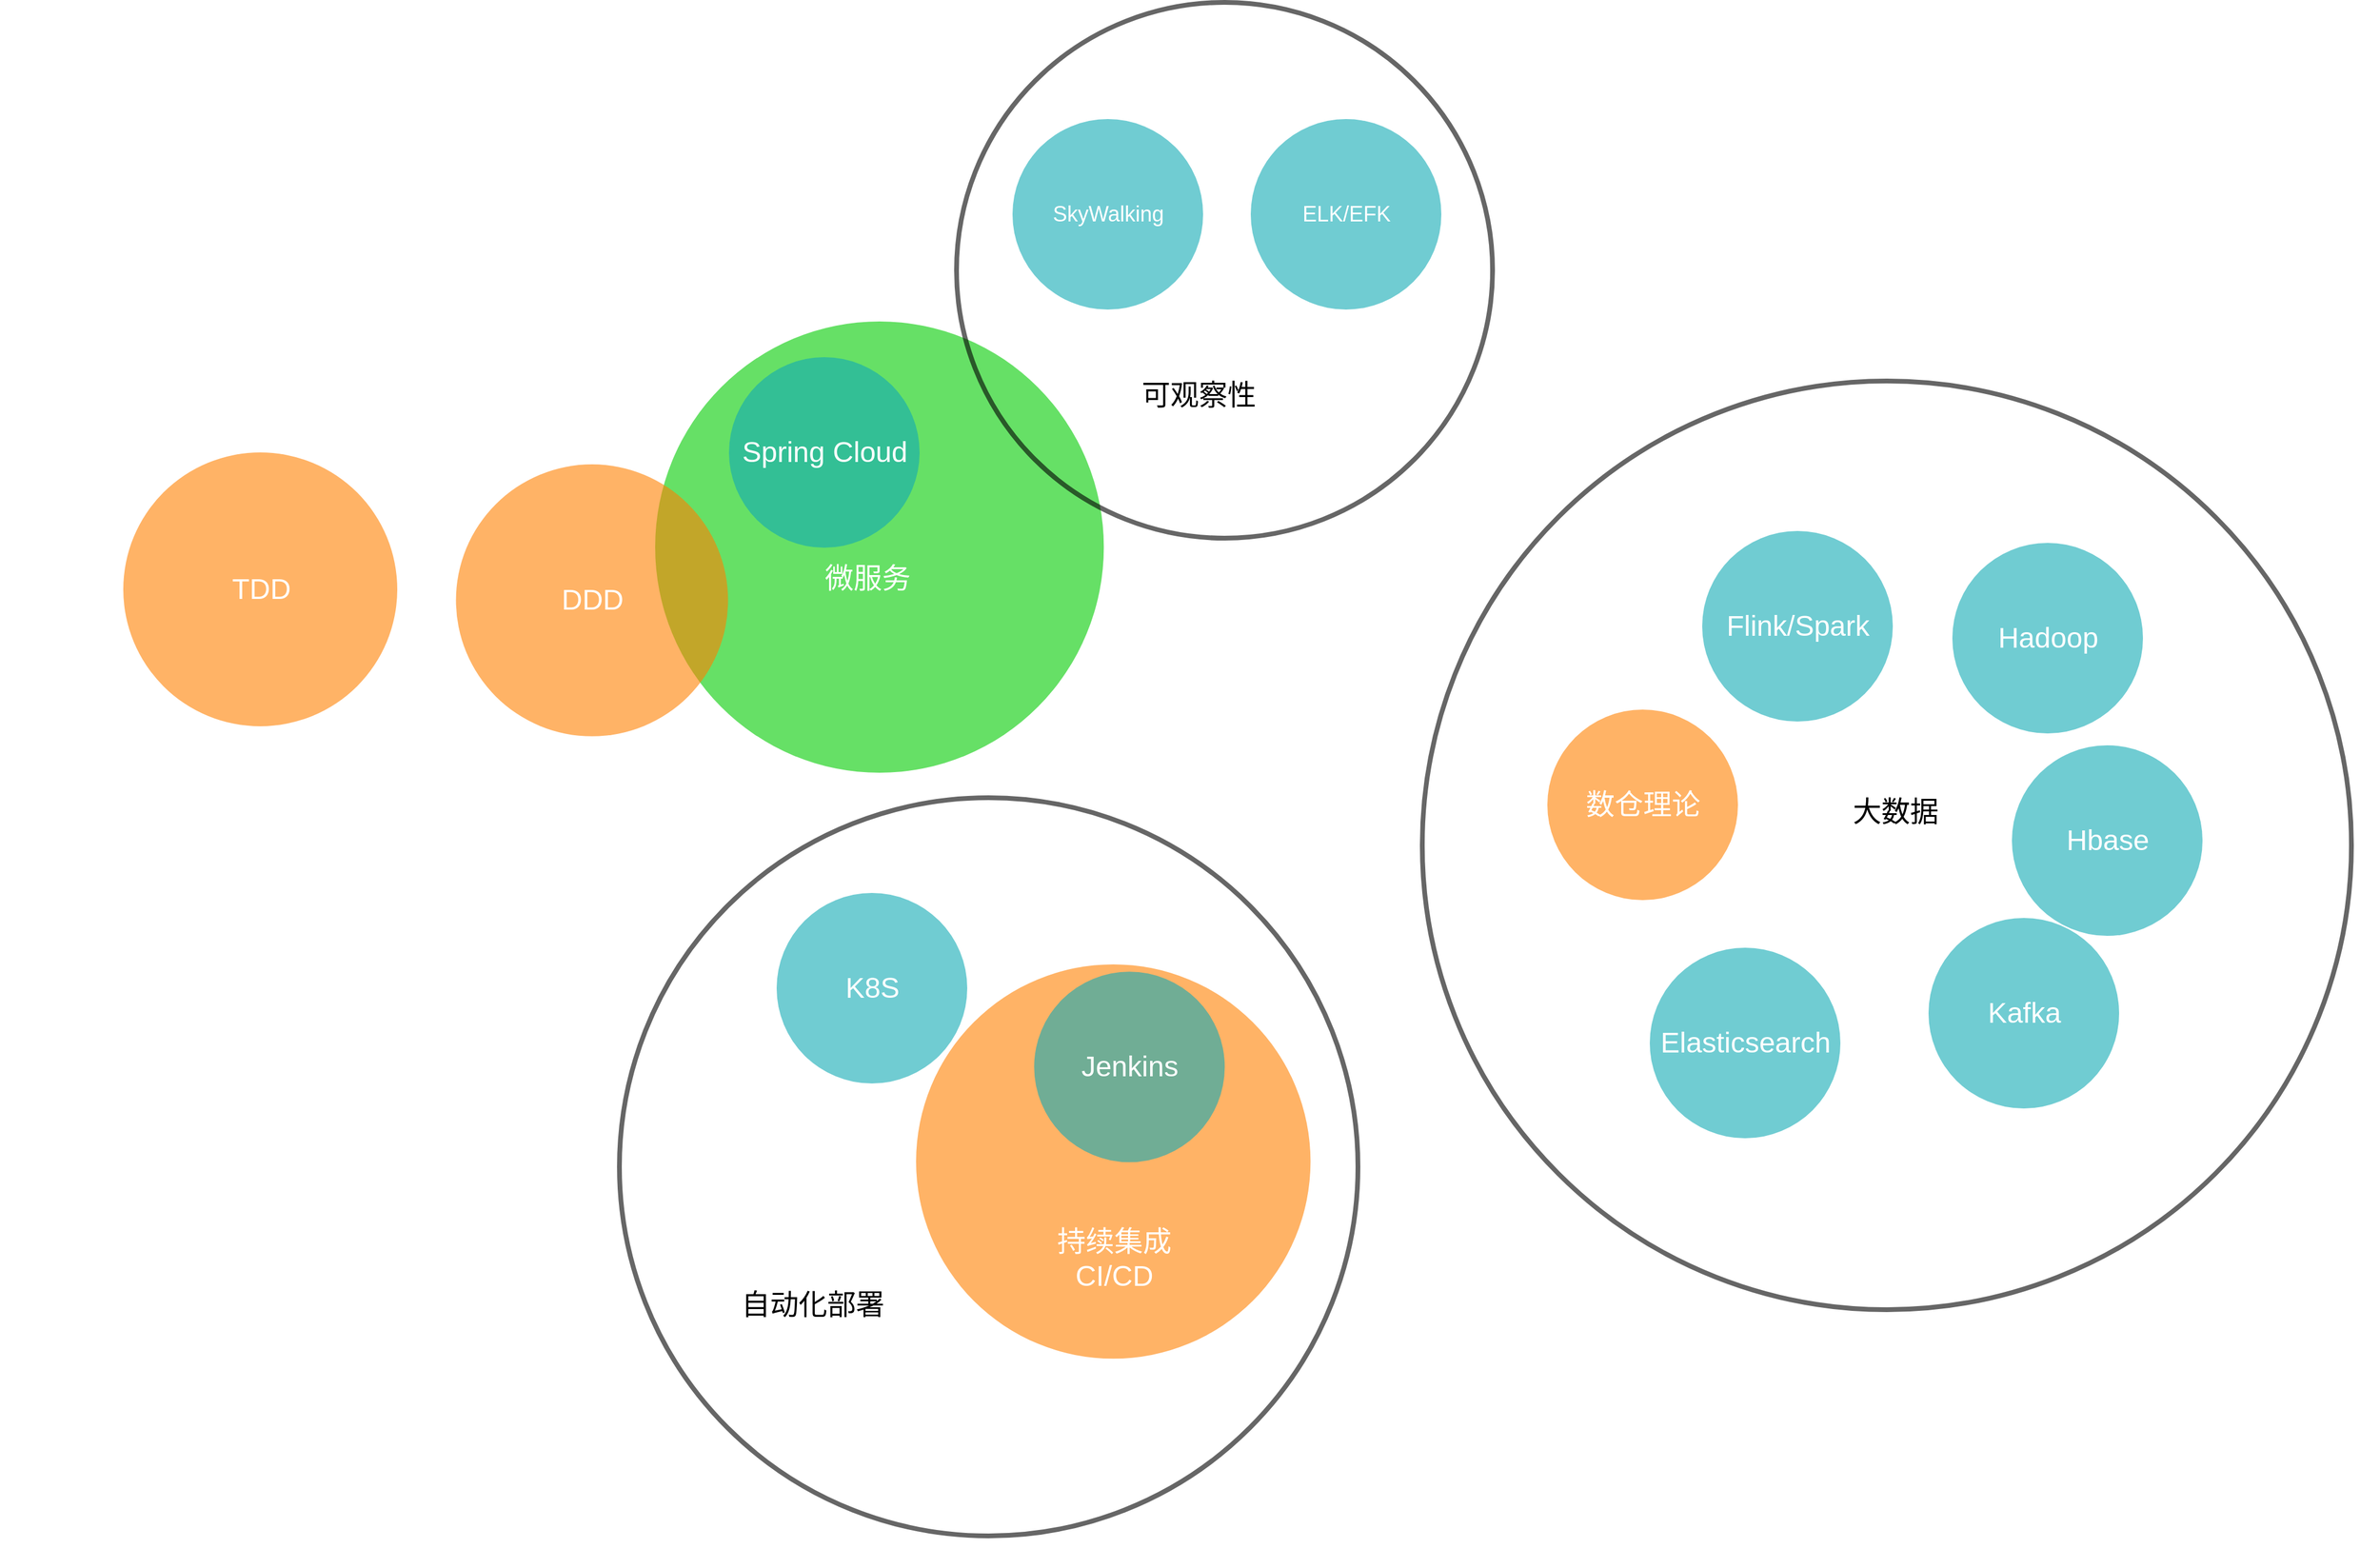 <mxfile version="12.8.8" type="github">
  <diagram id="YguLnfkQG6liReOPlqBq" name="第 1 页">
    <mxGraphModel dx="3226" dy="2095" grid="1" gridSize="10" guides="1" tooltips="1" connect="1" arrows="1" fold="1" page="1" pageScale="1" pageWidth="827" pageHeight="1169" math="0" shadow="0">
      <root>
        <mxCell id="zzVsezNJESSriw6hliC2-0" />
        <mxCell id="zzVsezNJESSriw6hliC2-1" parent="zzVsezNJESSriw6hliC2-0" />
        <mxCell id="iRJmdEVSlf2xV_HENHgT-5" value="" style="ellipse;fillColor=none;opacity=60;strokeColor=#000000;html=1;fontColor=#FFFFFF;aspect=fixed;strokeWidth=4;" parent="zzVsezNJESSriw6hliC2-1" vertex="1">
          <mxGeometry x="114" y="20" width="780" height="780" as="geometry" />
        </mxCell>
        <mxCell id="n1EONHTixltMgKwFgd6H-4" value="Revolution" style="text;fontSize=24;align=center;verticalAlign=middle;html=1;fontColor=#FFFFFF;" parent="zzVsezNJESSriw6hliC2-1" vertex="1">
          <mxGeometry x="540" y="320" width="190" height="70" as="geometry" />
        </mxCell>
        <mxCell id="n1EONHTixltMgKwFgd6H-6" value="Military" style="text;align=center;html=1;fontColor=#FFFFFF;fontSize=16;" parent="zzVsezNJESSriw6hliC2-1" vertex="1">
          <mxGeometry x="410" y="290" width="40" height="40" as="geometry" />
        </mxCell>
        <mxCell id="n1EONHTixltMgKwFgd6H-7" value="Conflict" style="text;align=center;html=1;fontColor=#FFFFFF;fontSize=16;" parent="zzVsezNJESSriw6hliC2-1" vertex="1">
          <mxGeometry x="290" y="510" width="40" height="40" as="geometry" />
        </mxCell>
        <mxCell id="n1EONHTixltMgKwFgd6H-8" value="Chaos" style="text;align=center;html=1;fontColor=#FFFFFF;fontSize=16;" parent="zzVsezNJESSriw6hliC2-1" vertex="1">
          <mxGeometry x="540" y="510" width="40" height="40" as="geometry" />
        </mxCell>
        <mxCell id="n1EONHTixltMgKwFgd6H-9" value="Balance" style="text;align=center;html=1;fontColor=#FFFFFF;fontSize=16;" parent="zzVsezNJESSriw6hliC2-1" vertex="1">
          <mxGeometry x="410" y="440" width="40" height="40" as="geometry" />
        </mxCell>
        <mxCell id="n1EONHTixltMgKwFgd6H-52" value="" style="group" parent="zzVsezNJESSriw6hliC2-1" vertex="1" connectable="0">
          <mxGeometry x="-530" y="400" width="746.36" height="600" as="geometry" />
        </mxCell>
        <mxCell id="n1EONHTixltMgKwFgd6H-40" value="" style="ellipse;fillColor=none;opacity=60;strokeColor=#000000;html=1;fontColor=#FFFFFF;aspect=fixed;strokeWidth=4;" parent="n1EONHTixltMgKwFgd6H-52" vertex="1">
          <mxGeometry x="-30" y="-30" width="620" height="620" as="geometry" />
        </mxCell>
        <mxCell id="n1EONHTixltMgKwFgd6H-49" value="" style="group" parent="n1EONHTixltMgKwFgd6H-52" vertex="1" connectable="0">
          <mxGeometry x="30" y="50" width="304" height="160" as="geometry" />
        </mxCell>
        <mxCell id="n1EONHTixltMgKwFgd6H-19" value="" style="ellipse;fillColor=#12AAB5;opacity=60;strokeColor=none;html=1;fontColor=#FFFFFF;aspect=fixed;" parent="n1EONHTixltMgKwFgd6H-49" vertex="1">
          <mxGeometry x="72" width="160" height="160" as="geometry" />
        </mxCell>
        <mxCell id="n1EONHTixltMgKwFgd6H-20" value="K8S" style="text;fontSize=24;align=center;verticalAlign=middle;html=1;fontColor=#FFFFFF;" parent="n1EONHTixltMgKwFgd6H-49" vertex="1">
          <mxGeometry y="24" width="304" height="112" as="geometry" />
        </mxCell>
        <mxCell id="n1EONHTixltMgKwFgd6H-44" value="" style="group" parent="n1EONHTixltMgKwFgd6H-52" vertex="1" connectable="0">
          <mxGeometry x="70" y="110" width="676.36" height="421.13" as="geometry" />
        </mxCell>
        <mxCell id="n1EONHTixltMgKwFgd6H-16" value="" style="ellipse;fillColor=#FF8000;opacity=60;strokeColor=none;html=1;fontColor=#FFFFFF;aspect=fixed;" parent="n1EONHTixltMgKwFgd6H-44" vertex="1">
          <mxGeometry x="149.049" width="331.126" height="331.126" as="geometry" />
        </mxCell>
        <mxCell id="n1EONHTixltMgKwFgd6H-17" value="持续集成&lt;br&gt;CI/CD" style="text;fontSize=24;align=center;verticalAlign=middle;html=1;fontColor=#FFFFFF;" parent="n1EONHTixltMgKwFgd6H-44" vertex="1">
          <mxGeometry x="-4.48" y="131.128" width="638.18" height="231.791" as="geometry" />
        </mxCell>
        <mxCell id="iRJmdEVSlf2xV_HENHgT-30" value="" style="group" parent="n1EONHTixltMgKwFgd6H-44" vertex="1" connectable="0">
          <mxGeometry x="176.17" y="6.13" width="304" height="160" as="geometry" />
        </mxCell>
        <mxCell id="n1EONHTixltMgKwFgd6H-38" value="" style="ellipse;fillColor=#12AAB5;opacity=60;strokeColor=none;html=1;fontColor=#FFFFFF;aspect=fixed;" parent="iRJmdEVSlf2xV_HENHgT-30" vertex="1">
          <mxGeometry x="72" width="160" height="160" as="geometry" />
        </mxCell>
        <mxCell id="n1EONHTixltMgKwFgd6H-39" value="Jenkins" style="text;fontSize=24;align=center;verticalAlign=middle;html=1;fontColor=#FFFFFF;" parent="iRJmdEVSlf2xV_HENHgT-30" vertex="1">
          <mxGeometry y="24" width="304" height="112" as="geometry" />
        </mxCell>
        <mxCell id="n1EONHTixltMgKwFgd6H-51" value="&lt;font color=&quot;#000000&quot;&gt;自动化部署&lt;/font&gt;" style="text;fontSize=24;align=center;verticalAlign=middle;html=1;fontColor=#FFFFFF;" parent="n1EONHTixltMgKwFgd6H-44" vertex="1">
          <mxGeometry x="-90" y="230" width="304" height="112" as="geometry" />
        </mxCell>
        <mxCell id="n1EONHTixltMgKwFgd6H-53" value="" style="group" parent="zzVsezNJESSriw6hliC2-1" vertex="1" connectable="0">
          <mxGeometry x="-530" y="-30" width="420.32" height="379" as="geometry" />
        </mxCell>
        <mxCell id="n1EONHTixltMgKwFgd6H-25" value="" style="ellipse;fillColor=#00CC00;opacity=60;strokeColor=none;html=1;fontColor=#FFFFFF;aspect=fixed;" parent="n1EONHTixltMgKwFgd6H-53" vertex="1">
          <mxGeometry width="376.65" height="379" as="geometry" />
        </mxCell>
        <mxCell id="n1EONHTixltMgKwFgd6H-26" value="微服务" style="text;fontSize=24;align=center;verticalAlign=middle;html=1;fontColor=#FFFFFF;" parent="n1EONHTixltMgKwFgd6H-53" vertex="1">
          <mxGeometry x="26.32" y="159" width="304" height="113" as="geometry" />
        </mxCell>
        <mxCell id="iRJmdEVSlf2xV_HENHgT-3" value="" style="group" parent="n1EONHTixltMgKwFgd6H-53" vertex="1" connectable="0">
          <mxGeometry x="-270" y="120.0" width="434" height="228.42" as="geometry" />
        </mxCell>
        <mxCell id="n1EONHTixltMgKwFgd6H-1" value="" style="ellipse;fillColor=#FF8000;opacity=60;strokeColor=none;html=1;fontColor=#FFFFFF;aspect=fixed;" parent="iRJmdEVSlf2xV_HENHgT-3" vertex="1">
          <mxGeometry x="102.789" width="228.419" height="228.419" as="geometry" />
        </mxCell>
        <mxCell id="n1EONHTixltMgKwFgd6H-3" value="DDD" style="text;fontSize=24;align=center;verticalAlign=middle;html=1;fontColor=#FFFFFF;" parent="iRJmdEVSlf2xV_HENHgT-3" vertex="1">
          <mxGeometry y="34.263" width="434" height="159.894" as="geometry" />
        </mxCell>
        <mxCell id="n1EONHTixltMgKwFgd6H-21" value="" style="group" parent="n1EONHTixltMgKwFgd6H-53" vertex="1" connectable="0">
          <mxGeometry x="-10" y="30" width="304" height="160" as="geometry" />
        </mxCell>
        <mxCell id="n1EONHTixltMgKwFgd6H-22" value="" style="ellipse;fillColor=#12AAB5;opacity=60;strokeColor=none;html=1;fontColor=#FFFFFF;aspect=fixed;" parent="n1EONHTixltMgKwFgd6H-21" vertex="1">
          <mxGeometry x="72" width="160" height="160" as="geometry" />
        </mxCell>
        <mxCell id="n1EONHTixltMgKwFgd6H-23" value="Spring Cloud" style="text;fontSize=24;align=center;verticalAlign=middle;html=1;fontColor=#FFFFFF;" parent="n1EONHTixltMgKwFgd6H-21" vertex="1">
          <mxGeometry y="24" width="304" height="112" as="geometry" />
        </mxCell>
        <mxCell id="iRJmdEVSlf2xV_HENHgT-2" value="" style="group" parent="zzVsezNJESSriw6hliC2-1" vertex="1" connectable="0">
          <mxGeometry x="-1080" y="80" width="437" height="230" as="geometry" />
        </mxCell>
        <mxCell id="n1EONHTixltMgKwFgd6H-12" value="" style="group" parent="iRJmdEVSlf2xV_HENHgT-2" vertex="1" connectable="0">
          <mxGeometry width="437" height="230" as="geometry" />
        </mxCell>
        <mxCell id="n1EONHTixltMgKwFgd6H-13" value="" style="ellipse;fillColor=#FF8000;opacity=60;strokeColor=none;html=1;fontColor=#FFFFFF;aspect=fixed;" parent="n1EONHTixltMgKwFgd6H-12" vertex="1">
          <mxGeometry x="103.5" width="230" height="230" as="geometry" />
        </mxCell>
        <mxCell id="n1EONHTixltMgKwFgd6H-14" value="TDD" style="text;fontSize=24;align=center;verticalAlign=middle;html=1;fontColor=#FFFFFF;" parent="n1EONHTixltMgKwFgd6H-12" vertex="1">
          <mxGeometry y="34.5" width="437" height="161" as="geometry" />
        </mxCell>
        <mxCell id="iRJmdEVSlf2xV_HENHgT-4" value="" style="group" parent="zzVsezNJESSriw6hliC2-1" vertex="1" connectable="0">
          <mxGeometry x="247" y="96" width="670" height="690" as="geometry" />
        </mxCell>
        <mxCell id="iRJmdEVSlf2xV_HENHgT-6" value="" style="group" parent="iRJmdEVSlf2xV_HENHgT-4" vertex="1" connectable="0">
          <mxGeometry x="30" y="50" width="304" height="170" as="geometry" />
        </mxCell>
        <mxCell id="iRJmdEVSlf2xV_HENHgT-7" value="" style="ellipse;fillColor=#12AAB5;opacity=60;strokeColor=none;html=1;fontColor=#FFFFFF;aspect=fixed;" parent="iRJmdEVSlf2xV_HENHgT-6" vertex="1">
          <mxGeometry x="72" width="160" height="160" as="geometry" />
        </mxCell>
        <mxCell id="iRJmdEVSlf2xV_HENHgT-8" value="Flink/Spark" style="text;fontSize=24;align=center;verticalAlign=middle;html=1;fontColor=#FFFFFF;" parent="iRJmdEVSlf2xV_HENHgT-6" vertex="1">
          <mxGeometry y="24" width="304" height="112" as="geometry" />
        </mxCell>
        <mxCell id="iRJmdEVSlf2xV_HENHgT-16" value="" style="group" parent="iRJmdEVSlf2xV_HENHgT-4" vertex="1" connectable="0">
          <mxGeometry x="240" y="60" width="304" height="160" as="geometry" />
        </mxCell>
        <mxCell id="iRJmdEVSlf2xV_HENHgT-10" value="" style="ellipse;fillColor=#12AAB5;opacity=60;strokeColor=none;html=1;fontColor=#FFFFFF;aspect=fixed;" parent="iRJmdEVSlf2xV_HENHgT-16" vertex="1">
          <mxGeometry x="72" width="160" height="160" as="geometry" />
        </mxCell>
        <mxCell id="iRJmdEVSlf2xV_HENHgT-11" value="Hadoop" style="text;fontSize=24;align=center;verticalAlign=middle;html=1;fontColor=#FFFFFF;" parent="iRJmdEVSlf2xV_HENHgT-16" vertex="1">
          <mxGeometry y="24" width="304" height="112" as="geometry" />
        </mxCell>
        <mxCell id="iRJmdEVSlf2xV_HENHgT-17" value="" style="group" parent="iRJmdEVSlf2xV_HENHgT-4" vertex="1" connectable="0">
          <mxGeometry x="290" y="230" width="304" height="160" as="geometry" />
        </mxCell>
        <mxCell id="iRJmdEVSlf2xV_HENHgT-18" value="" style="ellipse;fillColor=#12AAB5;opacity=60;strokeColor=none;html=1;fontColor=#FFFFFF;aspect=fixed;" parent="iRJmdEVSlf2xV_HENHgT-17" vertex="1">
          <mxGeometry x="72" width="160" height="160" as="geometry" />
        </mxCell>
        <mxCell id="iRJmdEVSlf2xV_HENHgT-19" value="Hbase" style="text;fontSize=24;align=center;verticalAlign=middle;html=1;fontColor=#FFFFFF;" parent="iRJmdEVSlf2xV_HENHgT-17" vertex="1">
          <mxGeometry y="24" width="304" height="112" as="geometry" />
        </mxCell>
        <mxCell id="iRJmdEVSlf2xV_HENHgT-23" value="" style="group" parent="iRJmdEVSlf2xV_HENHgT-4" vertex="1" connectable="0">
          <mxGeometry x="220" y="375" width="304" height="160" as="geometry" />
        </mxCell>
        <mxCell id="iRJmdEVSlf2xV_HENHgT-24" value="" style="ellipse;fillColor=#12AAB5;opacity=60;strokeColor=none;html=1;fontColor=#FFFFFF;aspect=fixed;" parent="iRJmdEVSlf2xV_HENHgT-23" vertex="1">
          <mxGeometry x="72" width="160" height="160" as="geometry" />
        </mxCell>
        <mxCell id="iRJmdEVSlf2xV_HENHgT-25" value="Kafka" style="text;fontSize=24;align=center;verticalAlign=middle;html=1;fontColor=#FFFFFF;" parent="iRJmdEVSlf2xV_HENHgT-23" vertex="1">
          <mxGeometry y="24" width="304" height="112" as="geometry" />
        </mxCell>
        <mxCell id="iRJmdEVSlf2xV_HENHgT-20" value="" style="group" parent="iRJmdEVSlf2xV_HENHgT-4" vertex="1" connectable="0">
          <mxGeometry x="-14" y="400" width="304" height="160" as="geometry" />
        </mxCell>
        <mxCell id="iRJmdEVSlf2xV_HENHgT-21" value="" style="ellipse;fillColor=#12AAB5;opacity=60;strokeColor=none;html=1;fontColor=#FFFFFF;aspect=fixed;" parent="iRJmdEVSlf2xV_HENHgT-20" vertex="1">
          <mxGeometry x="72" width="160" height="160" as="geometry" />
        </mxCell>
        <mxCell id="iRJmdEVSlf2xV_HENHgT-22" value="Elasticsearch" style="text;fontSize=24;align=center;verticalAlign=middle;html=1;fontColor=#FFFFFF;" parent="iRJmdEVSlf2xV_HENHgT-20" vertex="1">
          <mxGeometry y="24" width="304" height="112" as="geometry" />
        </mxCell>
        <mxCell id="iRJmdEVSlf2xV_HENHgT-27" value="" style="group" parent="iRJmdEVSlf2xV_HENHgT-4" vertex="1" connectable="0">
          <mxGeometry x="-100" y="200" width="304" height="160" as="geometry" />
        </mxCell>
        <mxCell id="iRJmdEVSlf2xV_HENHgT-28" value="" style="ellipse;fillColor=#FF8000;opacity=60;strokeColor=none;html=1;fontColor=#FFFFFF;aspect=fixed;" parent="iRJmdEVSlf2xV_HENHgT-27" vertex="1">
          <mxGeometry x="72" width="160" height="160" as="geometry" />
        </mxCell>
        <mxCell id="iRJmdEVSlf2xV_HENHgT-29" value="数仓理论" style="text;fontSize=24;align=center;verticalAlign=middle;html=1;fontColor=#FFFFFF;" parent="iRJmdEVSlf2xV_HENHgT-27" vertex="1">
          <mxGeometry y="24" width="304" height="112" as="geometry" />
        </mxCell>
        <mxCell id="iRJmdEVSlf2xV_HENHgT-15" value="&lt;font color=&quot;#000000&quot;&gt;大数据&lt;/font&gt;" style="text;fontSize=24;align=center;verticalAlign=middle;html=1;fontColor=#FFFFFF;" parent="iRJmdEVSlf2xV_HENHgT-4" vertex="1">
          <mxGeometry x="112" y="230" width="304" height="112" as="geometry" />
        </mxCell>
        <mxCell id="WouIRSoQqBLU_dIcHEdJ-0" value="" style="group" vertex="1" connectable="0" parent="zzVsezNJESSriw6hliC2-1">
          <mxGeometry x="-643" y="32" width="1138" height="264" as="geometry" />
        </mxCell>
        <mxCell id="WouIRSoQqBLU_dIcHEdJ-1" value="" style="group;strokeWidth=5;" vertex="1" connectable="0" parent="WouIRSoQqBLU_dIcHEdJ-0">
          <mxGeometry x="110" y="-330" width="988" height="594" as="geometry" />
        </mxCell>
        <mxCell id="WouIRSoQqBLU_dIcHEdJ-2" value="" style="ellipse;fillColor=none;opacity=60;strokeColor=#000000;html=1;fontColor=#FFFFFF;aspect=fixed;strokeWidth=4;" vertex="1" parent="WouIRSoQqBLU_dIcHEdJ-1">
          <mxGeometry x="256" width="450" height="450" as="geometry" />
        </mxCell>
        <mxCell id="WouIRSoQqBLU_dIcHEdJ-3" value="可观察性" style="text;fontSize=24;align=center;verticalAlign=middle;html=1;fontColor=#000000;" vertex="1" parent="WouIRSoQqBLU_dIcHEdJ-1">
          <mxGeometry x="350" y="268" width="218" height="124" as="geometry" />
        </mxCell>
        <mxCell id="WouIRSoQqBLU_dIcHEdJ-4" value="SkyWalking" style="ellipse;fillColor=#12AAB5;opacity=60;strokeColor=none;html=1;fontColor=#FFFFFF;aspect=fixed;fontSize=18;" vertex="1" parent="WouIRSoQqBLU_dIcHEdJ-1">
          <mxGeometry x="303" y="98" width="160" height="160" as="geometry" />
        </mxCell>
        <mxCell id="WouIRSoQqBLU_dIcHEdJ-5" value="ELK/EFK" style="ellipse;fillColor=#12AAB5;opacity=60;strokeColor=none;html=1;fontColor=#FFFFFF;aspect=fixed;fontSize=18;" vertex="1" parent="WouIRSoQqBLU_dIcHEdJ-1">
          <mxGeometry x="503" y="98" width="160" height="160" as="geometry" />
        </mxCell>
      </root>
    </mxGraphModel>
  </diagram>
</mxfile>
